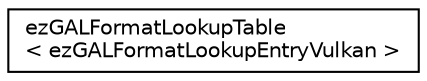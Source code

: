 digraph "Graphical Class Hierarchy"
{
 // LATEX_PDF_SIZE
  edge [fontname="Helvetica",fontsize="10",labelfontname="Helvetica",labelfontsize="10"];
  node [fontname="Helvetica",fontsize="10",shape=record];
  rankdir="LR";
  Node0 [label="ezGALFormatLookupTable\l\< ezGALFormatLookupEntryVulkan \>",height=0.2,width=0.4,color="black", fillcolor="white", style="filled",URL="$d6/d54/classez_g_a_l_format_lookup_table.htm",tooltip=" "];
}
